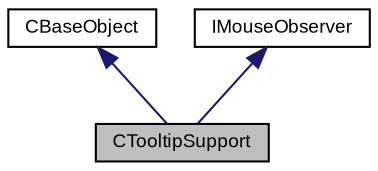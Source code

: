 digraph "CTooltipSupport"
{
  bgcolor="transparent";
  edge [fontname="Arial",fontsize="9",labelfontname="Arial",labelfontsize="9"];
  node [fontname="Arial",fontsize="9",shape=record];
  Node1 [label="CTooltipSupport",height=0.2,width=0.4,color="black", fillcolor="grey75", style="filled" fontcolor="black"];
  Node2 -> Node1 [dir="back",color="midnightblue",fontsize="9",style="solid",fontname="Arial"];
  Node2 [label="CBaseObject",height=0.2,width=0.4,color="black",URL="$class_v_s_t_g_u_i_1_1_c_base_object.html",tooltip="Base Object with reference counter. "];
  Node3 -> Node1 [dir="back",color="midnightblue",fontsize="9",style="solid",fontname="Arial"];
  Node3 [label="IMouseObserver",height=0.2,width=0.4,color="black",URL="$class_v_s_t_g_u_i_1_1_i_mouse_observer.html",tooltip="generic mouse observer interface "];
}
